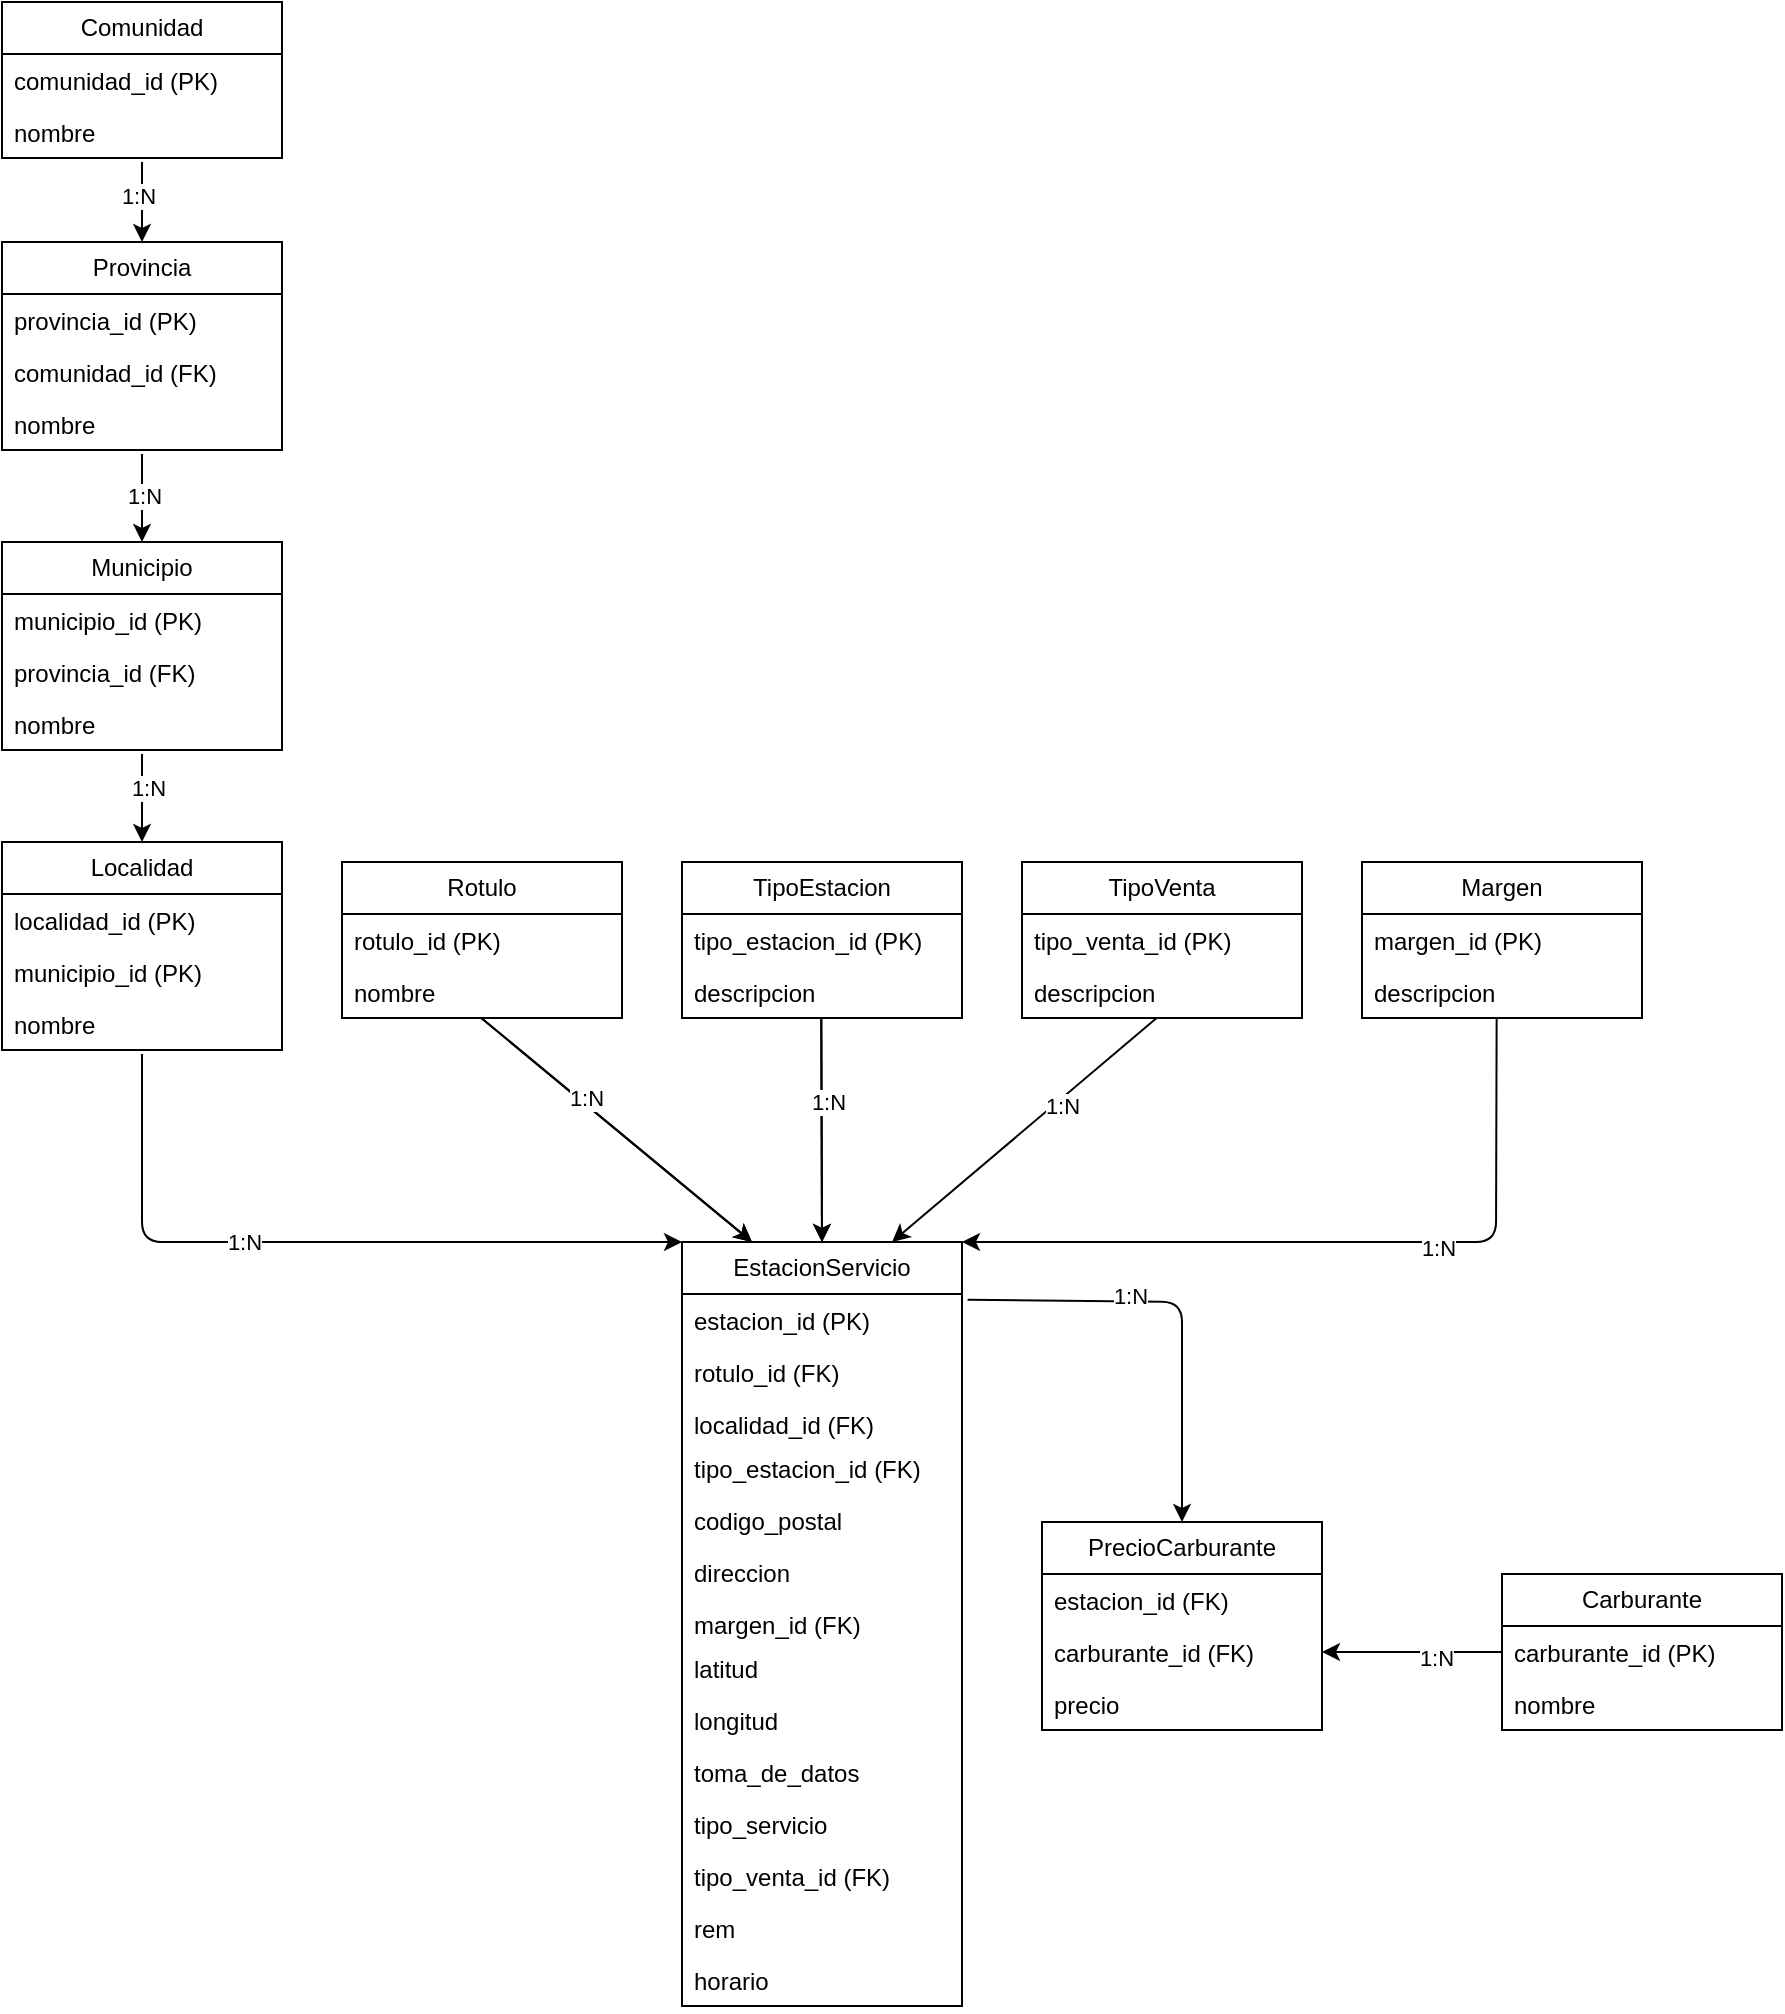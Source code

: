 <mxfile version="22.1.18" type="device">
  <diagram id="C5RBs43oDa-KdzZeNtuy" name="Page-1">
    <mxGraphModel dx="1562" dy="909" grid="1" gridSize="10" guides="1" tooltips="1" connect="1" arrows="1" fold="1" page="1" pageScale="1" pageWidth="1169" pageHeight="1654" math="0" shadow="0">
      <root>
        <mxCell id="WIyWlLk6GJQsqaUBKTNV-0" />
        <mxCell id="WIyWlLk6GJQsqaUBKTNV-1" parent="WIyWlLk6GJQsqaUBKTNV-0" />
        <mxCell id="Y3M50Y6j-PPYXHXEaoRl-0" value="Provincia&lt;br/&gt;" style="swimlane;fontStyle=0;childLayout=stackLayout;horizontal=1;startSize=26;fillColor=none;horizontalStack=0;resizeParent=1;resizeParentMax=0;resizeLast=0;collapsible=1;marginBottom=0;whiteSpace=wrap;html=1;" vertex="1" parent="WIyWlLk6GJQsqaUBKTNV-1">
          <mxGeometry x="40" y="160" width="140" height="104" as="geometry" />
        </mxCell>
        <mxCell id="Y3M50Y6j-PPYXHXEaoRl-1" value="provincia_id (PK)" style="text;strokeColor=none;fillColor=none;align=left;verticalAlign=top;spacingLeft=4;spacingRight=4;overflow=hidden;rotatable=0;points=[[0,0.5],[1,0.5]];portConstraint=eastwest;whiteSpace=wrap;html=1;" vertex="1" parent="Y3M50Y6j-PPYXHXEaoRl-0">
          <mxGeometry y="26" width="140" height="26" as="geometry" />
        </mxCell>
        <mxCell id="Y3M50Y6j-PPYXHXEaoRl-2" value="comunidad_id (FK)" style="text;strokeColor=none;fillColor=none;align=left;verticalAlign=top;spacingLeft=4;spacingRight=4;overflow=hidden;rotatable=0;points=[[0,0.5],[1,0.5]];portConstraint=eastwest;whiteSpace=wrap;html=1;" vertex="1" parent="Y3M50Y6j-PPYXHXEaoRl-0">
          <mxGeometry y="52" width="140" height="26" as="geometry" />
        </mxCell>
        <mxCell id="Y3M50Y6j-PPYXHXEaoRl-3" value="nombre&lt;br/&gt;" style="text;strokeColor=none;fillColor=none;align=left;verticalAlign=top;spacingLeft=4;spacingRight=4;overflow=hidden;rotatable=0;points=[[0,0.5],[1,0.5]];portConstraint=eastwest;whiteSpace=wrap;html=1;" vertex="1" parent="Y3M50Y6j-PPYXHXEaoRl-0">
          <mxGeometry y="78" width="140" height="26" as="geometry" />
        </mxCell>
        <mxCell id="Y3M50Y6j-PPYXHXEaoRl-4" value="Comunidad&lt;br/&gt;" style="swimlane;fontStyle=0;childLayout=stackLayout;horizontal=1;startSize=26;fillColor=none;horizontalStack=0;resizeParent=1;resizeParentMax=0;resizeLast=0;collapsible=1;marginBottom=0;whiteSpace=wrap;html=1;" vertex="1" parent="WIyWlLk6GJQsqaUBKTNV-1">
          <mxGeometry x="40" y="40" width="140" height="78" as="geometry" />
        </mxCell>
        <mxCell id="Y3M50Y6j-PPYXHXEaoRl-5" value="comunidad_id (PK)" style="text;strokeColor=none;fillColor=none;align=left;verticalAlign=top;spacingLeft=4;spacingRight=4;overflow=hidden;rotatable=0;points=[[0,0.5],[1,0.5]];portConstraint=eastwest;whiteSpace=wrap;html=1;" vertex="1" parent="Y3M50Y6j-PPYXHXEaoRl-4">
          <mxGeometry y="26" width="140" height="26" as="geometry" />
        </mxCell>
        <mxCell id="Y3M50Y6j-PPYXHXEaoRl-6" value="nombre&lt;br/&gt;" style="text;strokeColor=none;fillColor=none;align=left;verticalAlign=top;spacingLeft=4;spacingRight=4;overflow=hidden;rotatable=0;points=[[0,0.5],[1,0.5]];portConstraint=eastwest;whiteSpace=wrap;html=1;" vertex="1" parent="Y3M50Y6j-PPYXHXEaoRl-4">
          <mxGeometry y="52" width="140" height="26" as="geometry" />
        </mxCell>
        <mxCell id="Y3M50Y6j-PPYXHXEaoRl-8" value="Municipio&lt;br/&gt;" style="swimlane;fontStyle=0;childLayout=stackLayout;horizontal=1;startSize=26;fillColor=none;horizontalStack=0;resizeParent=1;resizeParentMax=0;resizeLast=0;collapsible=1;marginBottom=0;whiteSpace=wrap;html=1;" vertex="1" parent="WIyWlLk6GJQsqaUBKTNV-1">
          <mxGeometry x="40" y="310" width="140" height="104" as="geometry" />
        </mxCell>
        <mxCell id="Y3M50Y6j-PPYXHXEaoRl-9" value="municipio_id (PK)" style="text;strokeColor=none;fillColor=none;align=left;verticalAlign=top;spacingLeft=4;spacingRight=4;overflow=hidden;rotatable=0;points=[[0,0.5],[1,0.5]];portConstraint=eastwest;whiteSpace=wrap;html=1;" vertex="1" parent="Y3M50Y6j-PPYXHXEaoRl-8">
          <mxGeometry y="26" width="140" height="26" as="geometry" />
        </mxCell>
        <mxCell id="Y3M50Y6j-PPYXHXEaoRl-10" value="provincia_id (FK)" style="text;strokeColor=none;fillColor=none;align=left;verticalAlign=top;spacingLeft=4;spacingRight=4;overflow=hidden;rotatable=0;points=[[0,0.5],[1,0.5]];portConstraint=eastwest;whiteSpace=wrap;html=1;" vertex="1" parent="Y3M50Y6j-PPYXHXEaoRl-8">
          <mxGeometry y="52" width="140" height="26" as="geometry" />
        </mxCell>
        <mxCell id="Y3M50Y6j-PPYXHXEaoRl-11" value="nombre&lt;br/&gt;" style="text;strokeColor=none;fillColor=none;align=left;verticalAlign=top;spacingLeft=4;spacingRight=4;overflow=hidden;rotatable=0;points=[[0,0.5],[1,0.5]];portConstraint=eastwest;whiteSpace=wrap;html=1;" vertex="1" parent="Y3M50Y6j-PPYXHXEaoRl-8">
          <mxGeometry y="78" width="140" height="26" as="geometry" />
        </mxCell>
        <mxCell id="Y3M50Y6j-PPYXHXEaoRl-13" value="Localidad&lt;br/&gt;" style="swimlane;fontStyle=0;childLayout=stackLayout;horizontal=1;startSize=26;fillColor=none;horizontalStack=0;resizeParent=1;resizeParentMax=0;resizeLast=0;collapsible=1;marginBottom=0;whiteSpace=wrap;html=1;" vertex="1" parent="WIyWlLk6GJQsqaUBKTNV-1">
          <mxGeometry x="40" y="460" width="140" height="104" as="geometry" />
        </mxCell>
        <mxCell id="Y3M50Y6j-PPYXHXEaoRl-14" value="localidad_id (PK)" style="text;strokeColor=none;fillColor=none;align=left;verticalAlign=top;spacingLeft=4;spacingRight=4;overflow=hidden;rotatable=0;points=[[0,0.5],[1,0.5]];portConstraint=eastwest;whiteSpace=wrap;html=1;" vertex="1" parent="Y3M50Y6j-PPYXHXEaoRl-13">
          <mxGeometry y="26" width="140" height="26" as="geometry" />
        </mxCell>
        <mxCell id="Y3M50Y6j-PPYXHXEaoRl-15" value="municipio_id (PK)" style="text;strokeColor=none;fillColor=none;align=left;verticalAlign=top;spacingLeft=4;spacingRight=4;overflow=hidden;rotatable=0;points=[[0,0.5],[1,0.5]];portConstraint=eastwest;whiteSpace=wrap;html=1;" vertex="1" parent="Y3M50Y6j-PPYXHXEaoRl-13">
          <mxGeometry y="52" width="140" height="26" as="geometry" />
        </mxCell>
        <mxCell id="Y3M50Y6j-PPYXHXEaoRl-16" value="nombre&lt;br/&gt;" style="text;strokeColor=none;fillColor=none;align=left;verticalAlign=top;spacingLeft=4;spacingRight=4;overflow=hidden;rotatable=0;points=[[0,0.5],[1,0.5]];portConstraint=eastwest;whiteSpace=wrap;html=1;" vertex="1" parent="Y3M50Y6j-PPYXHXEaoRl-13">
          <mxGeometry y="78" width="140" height="26" as="geometry" />
        </mxCell>
        <mxCell id="Y3M50Y6j-PPYXHXEaoRl-17" value="Rotulo&lt;br/&gt;" style="swimlane;fontStyle=0;childLayout=stackLayout;horizontal=1;startSize=26;fillColor=none;horizontalStack=0;resizeParent=1;resizeParentMax=0;resizeLast=0;collapsible=1;marginBottom=0;whiteSpace=wrap;html=1;" vertex="1" parent="WIyWlLk6GJQsqaUBKTNV-1">
          <mxGeometry x="210" y="470" width="140" height="78" as="geometry" />
        </mxCell>
        <mxCell id="Y3M50Y6j-PPYXHXEaoRl-18" value="rotulo_id (PK)" style="text;strokeColor=none;fillColor=none;align=left;verticalAlign=top;spacingLeft=4;spacingRight=4;overflow=hidden;rotatable=0;points=[[0,0.5],[1,0.5]];portConstraint=eastwest;whiteSpace=wrap;html=1;" vertex="1" parent="Y3M50Y6j-PPYXHXEaoRl-17">
          <mxGeometry y="26" width="140" height="26" as="geometry" />
        </mxCell>
        <mxCell id="Y3M50Y6j-PPYXHXEaoRl-19" value="nombre&lt;br/&gt;" style="text;strokeColor=none;fillColor=none;align=left;verticalAlign=top;spacingLeft=4;spacingRight=4;overflow=hidden;rotatable=0;points=[[0,0.5],[1,0.5]];portConstraint=eastwest;whiteSpace=wrap;html=1;" vertex="1" parent="Y3M50Y6j-PPYXHXEaoRl-17">
          <mxGeometry y="52" width="140" height="26" as="geometry" />
        </mxCell>
        <mxCell id="Y3M50Y6j-PPYXHXEaoRl-21" value="TipoEstacion&lt;br/&gt;" style="swimlane;fontStyle=0;childLayout=stackLayout;horizontal=1;startSize=26;fillColor=none;horizontalStack=0;resizeParent=1;resizeParentMax=0;resizeLast=0;collapsible=1;marginBottom=0;whiteSpace=wrap;html=1;" vertex="1" parent="WIyWlLk6GJQsqaUBKTNV-1">
          <mxGeometry x="380" y="470" width="140" height="78" as="geometry" />
        </mxCell>
        <mxCell id="Y3M50Y6j-PPYXHXEaoRl-22" value="tipo_estacion_id (PK)" style="text;strokeColor=none;fillColor=none;align=left;verticalAlign=top;spacingLeft=4;spacingRight=4;overflow=hidden;rotatable=0;points=[[0,0.5],[1,0.5]];portConstraint=eastwest;whiteSpace=wrap;html=1;" vertex="1" parent="Y3M50Y6j-PPYXHXEaoRl-21">
          <mxGeometry y="26" width="140" height="26" as="geometry" />
        </mxCell>
        <mxCell id="Y3M50Y6j-PPYXHXEaoRl-23" value="descripcion&lt;br/&gt;" style="text;strokeColor=none;fillColor=none;align=left;verticalAlign=top;spacingLeft=4;spacingRight=4;overflow=hidden;rotatable=0;points=[[0,0.5],[1,0.5]];portConstraint=eastwest;whiteSpace=wrap;html=1;" vertex="1" parent="Y3M50Y6j-PPYXHXEaoRl-21">
          <mxGeometry y="52" width="140" height="26" as="geometry" />
        </mxCell>
        <mxCell id="Y3M50Y6j-PPYXHXEaoRl-25" value="TipoVenta&lt;br/&gt;" style="swimlane;fontStyle=0;childLayout=stackLayout;horizontal=1;startSize=26;fillColor=none;horizontalStack=0;resizeParent=1;resizeParentMax=0;resizeLast=0;collapsible=1;marginBottom=0;whiteSpace=wrap;html=1;" vertex="1" parent="WIyWlLk6GJQsqaUBKTNV-1">
          <mxGeometry x="550" y="470" width="140" height="78" as="geometry" />
        </mxCell>
        <mxCell id="Y3M50Y6j-PPYXHXEaoRl-26" value="tipo_venta_id (PK)" style="text;strokeColor=none;fillColor=none;align=left;verticalAlign=top;spacingLeft=4;spacingRight=4;overflow=hidden;rotatable=0;points=[[0,0.5],[1,0.5]];portConstraint=eastwest;whiteSpace=wrap;html=1;" vertex="1" parent="Y3M50Y6j-PPYXHXEaoRl-25">
          <mxGeometry y="26" width="140" height="26" as="geometry" />
        </mxCell>
        <mxCell id="Y3M50Y6j-PPYXHXEaoRl-27" value="descripcion&lt;br/&gt;" style="text;strokeColor=none;fillColor=none;align=left;verticalAlign=top;spacingLeft=4;spacingRight=4;overflow=hidden;rotatable=0;points=[[0,0.5],[1,0.5]];portConstraint=eastwest;whiteSpace=wrap;html=1;" vertex="1" parent="Y3M50Y6j-PPYXHXEaoRl-25">
          <mxGeometry y="52" width="140" height="26" as="geometry" />
        </mxCell>
        <mxCell id="Y3M50Y6j-PPYXHXEaoRl-29" value="Margen&lt;br/&gt;" style="swimlane;fontStyle=0;childLayout=stackLayout;horizontal=1;startSize=26;fillColor=none;horizontalStack=0;resizeParent=1;resizeParentMax=0;resizeLast=0;collapsible=1;marginBottom=0;whiteSpace=wrap;html=1;" vertex="1" parent="WIyWlLk6GJQsqaUBKTNV-1">
          <mxGeometry x="720" y="470" width="140" height="78" as="geometry" />
        </mxCell>
        <mxCell id="Y3M50Y6j-PPYXHXEaoRl-30" value="margen_id (PK)" style="text;strokeColor=none;fillColor=none;align=left;verticalAlign=top;spacingLeft=4;spacingRight=4;overflow=hidden;rotatable=0;points=[[0,0.5],[1,0.5]];portConstraint=eastwest;whiteSpace=wrap;html=1;" vertex="1" parent="Y3M50Y6j-PPYXHXEaoRl-29">
          <mxGeometry y="26" width="140" height="26" as="geometry" />
        </mxCell>
        <mxCell id="Y3M50Y6j-PPYXHXEaoRl-31" value="descripcion&lt;br/&gt;" style="text;strokeColor=none;fillColor=none;align=left;verticalAlign=top;spacingLeft=4;spacingRight=4;overflow=hidden;rotatable=0;points=[[0,0.5],[1,0.5]];portConstraint=eastwest;whiteSpace=wrap;html=1;" vertex="1" parent="Y3M50Y6j-PPYXHXEaoRl-29">
          <mxGeometry y="52" width="140" height="26" as="geometry" />
        </mxCell>
        <mxCell id="Y3M50Y6j-PPYXHXEaoRl-33" value="EstacionServicio&lt;br/&gt;" style="swimlane;fontStyle=0;childLayout=stackLayout;horizontal=1;startSize=26;fillColor=none;horizontalStack=0;resizeParent=1;resizeParentMax=0;resizeLast=0;collapsible=1;marginBottom=0;whiteSpace=wrap;html=1;" vertex="1" parent="WIyWlLk6GJQsqaUBKTNV-1">
          <mxGeometry x="380" y="660" width="140" height="382" as="geometry" />
        </mxCell>
        <mxCell id="Y3M50Y6j-PPYXHXEaoRl-34" value="estacion_id (PK)" style="text;strokeColor=none;fillColor=none;align=left;verticalAlign=top;spacingLeft=4;spacingRight=4;overflow=hidden;rotatable=0;points=[[0,0.5],[1,0.5]];portConstraint=eastwest;whiteSpace=wrap;html=1;" vertex="1" parent="Y3M50Y6j-PPYXHXEaoRl-33">
          <mxGeometry y="26" width="140" height="26" as="geometry" />
        </mxCell>
        <mxCell id="Y3M50Y6j-PPYXHXEaoRl-35" value="rotulo_id (FK)" style="text;strokeColor=none;fillColor=none;align=left;verticalAlign=top;spacingLeft=4;spacingRight=4;overflow=hidden;rotatable=0;points=[[0,0.5],[1,0.5]];portConstraint=eastwest;whiteSpace=wrap;html=1;" vertex="1" parent="Y3M50Y6j-PPYXHXEaoRl-33">
          <mxGeometry y="52" width="140" height="26" as="geometry" />
        </mxCell>
        <mxCell id="Y3M50Y6j-PPYXHXEaoRl-36" value="localidad_id (FK)" style="text;strokeColor=none;fillColor=none;align=left;verticalAlign=top;spacingLeft=4;spacingRight=4;overflow=hidden;rotatable=0;points=[[0,0.5],[1,0.5]];portConstraint=eastwest;whiteSpace=wrap;html=1;" vertex="1" parent="Y3M50Y6j-PPYXHXEaoRl-33">
          <mxGeometry y="78" width="140" height="22" as="geometry" />
        </mxCell>
        <mxCell id="Y3M50Y6j-PPYXHXEaoRl-46" value="tipo_estacion_id (FK)" style="text;strokeColor=none;fillColor=none;align=left;verticalAlign=top;spacingLeft=4;spacingRight=4;overflow=hidden;rotatable=0;points=[[0,0.5],[1,0.5]];portConstraint=eastwest;whiteSpace=wrap;html=1;" vertex="1" parent="Y3M50Y6j-PPYXHXEaoRl-33">
          <mxGeometry y="100" width="140" height="26" as="geometry" />
        </mxCell>
        <mxCell id="Y3M50Y6j-PPYXHXEaoRl-48" value="codigo_postal" style="text;strokeColor=none;fillColor=none;align=left;verticalAlign=top;spacingLeft=4;spacingRight=4;overflow=hidden;rotatable=0;points=[[0,0.5],[1,0.5]];portConstraint=eastwest;whiteSpace=wrap;html=1;" vertex="1" parent="Y3M50Y6j-PPYXHXEaoRl-33">
          <mxGeometry y="126" width="140" height="26" as="geometry" />
        </mxCell>
        <mxCell id="Y3M50Y6j-PPYXHXEaoRl-49" value="direccion" style="text;strokeColor=none;fillColor=none;align=left;verticalAlign=top;spacingLeft=4;spacingRight=4;overflow=hidden;rotatable=0;points=[[0,0.5],[1,0.5]];portConstraint=eastwest;whiteSpace=wrap;html=1;" vertex="1" parent="Y3M50Y6j-PPYXHXEaoRl-33">
          <mxGeometry y="152" width="140" height="26" as="geometry" />
        </mxCell>
        <mxCell id="Y3M50Y6j-PPYXHXEaoRl-50" value="margen_id (FK)" style="text;strokeColor=none;fillColor=none;align=left;verticalAlign=top;spacingLeft=4;spacingRight=4;overflow=hidden;rotatable=0;points=[[0,0.5],[1,0.5]];portConstraint=eastwest;whiteSpace=wrap;html=1;" vertex="1" parent="Y3M50Y6j-PPYXHXEaoRl-33">
          <mxGeometry y="178" width="140" height="22" as="geometry" />
        </mxCell>
        <mxCell id="Y3M50Y6j-PPYXHXEaoRl-51" value="latitud" style="text;strokeColor=none;fillColor=none;align=left;verticalAlign=top;spacingLeft=4;spacingRight=4;overflow=hidden;rotatable=0;points=[[0,0.5],[1,0.5]];portConstraint=eastwest;whiteSpace=wrap;html=1;" vertex="1" parent="Y3M50Y6j-PPYXHXEaoRl-33">
          <mxGeometry y="200" width="140" height="26" as="geometry" />
        </mxCell>
        <mxCell id="Y3M50Y6j-PPYXHXEaoRl-52" value="longitud" style="text;strokeColor=none;fillColor=none;align=left;verticalAlign=top;spacingLeft=4;spacingRight=4;overflow=hidden;rotatable=0;points=[[0,0.5],[1,0.5]];portConstraint=eastwest;whiteSpace=wrap;html=1;" vertex="1" parent="Y3M50Y6j-PPYXHXEaoRl-33">
          <mxGeometry y="226" width="140" height="26" as="geometry" />
        </mxCell>
        <mxCell id="Y3M50Y6j-PPYXHXEaoRl-53" value="toma_de_datos" style="text;strokeColor=none;fillColor=none;align=left;verticalAlign=top;spacingLeft=4;spacingRight=4;overflow=hidden;rotatable=0;points=[[0,0.5],[1,0.5]];portConstraint=eastwest;whiteSpace=wrap;html=1;" vertex="1" parent="Y3M50Y6j-PPYXHXEaoRl-33">
          <mxGeometry y="252" width="140" height="26" as="geometry" />
        </mxCell>
        <mxCell id="Y3M50Y6j-PPYXHXEaoRl-54" value="tipo_servicio" style="text;strokeColor=none;fillColor=none;align=left;verticalAlign=top;spacingLeft=4;spacingRight=4;overflow=hidden;rotatable=0;points=[[0,0.5],[1,0.5]];portConstraint=eastwest;whiteSpace=wrap;html=1;" vertex="1" parent="Y3M50Y6j-PPYXHXEaoRl-33">
          <mxGeometry y="278" width="140" height="26" as="geometry" />
        </mxCell>
        <mxCell id="Y3M50Y6j-PPYXHXEaoRl-55" value="tipo_venta_id (FK)" style="text;strokeColor=none;fillColor=none;align=left;verticalAlign=top;spacingLeft=4;spacingRight=4;overflow=hidden;rotatable=0;points=[[0,0.5],[1,0.5]];portConstraint=eastwest;whiteSpace=wrap;html=1;" vertex="1" parent="Y3M50Y6j-PPYXHXEaoRl-33">
          <mxGeometry y="304" width="140" height="26" as="geometry" />
        </mxCell>
        <mxCell id="Y3M50Y6j-PPYXHXEaoRl-47" value="rem" style="text;strokeColor=none;fillColor=none;align=left;verticalAlign=top;spacingLeft=4;spacingRight=4;overflow=hidden;rotatable=0;points=[[0,0.5],[1,0.5]];portConstraint=eastwest;whiteSpace=wrap;html=1;" vertex="1" parent="Y3M50Y6j-PPYXHXEaoRl-33">
          <mxGeometry y="330" width="140" height="26" as="geometry" />
        </mxCell>
        <mxCell id="Y3M50Y6j-PPYXHXEaoRl-56" value="horario&lt;br/&gt;" style="text;strokeColor=none;fillColor=none;align=left;verticalAlign=top;spacingLeft=4;spacingRight=4;overflow=hidden;rotatable=0;points=[[0,0.5],[1,0.5]];portConstraint=eastwest;whiteSpace=wrap;html=1;" vertex="1" parent="Y3M50Y6j-PPYXHXEaoRl-33">
          <mxGeometry y="356" width="140" height="26" as="geometry" />
        </mxCell>
        <mxCell id="Y3M50Y6j-PPYXHXEaoRl-37" value="PrecioCarburante&lt;br/&gt;" style="swimlane;fontStyle=0;childLayout=stackLayout;horizontal=1;startSize=26;fillColor=none;horizontalStack=0;resizeParent=1;resizeParentMax=0;resizeLast=0;collapsible=1;marginBottom=0;whiteSpace=wrap;html=1;" vertex="1" parent="WIyWlLk6GJQsqaUBKTNV-1">
          <mxGeometry x="560" y="800" width="140" height="104" as="geometry" />
        </mxCell>
        <mxCell id="Y3M50Y6j-PPYXHXEaoRl-38" value="estacion_id (FK)" style="text;strokeColor=none;fillColor=none;align=left;verticalAlign=top;spacingLeft=4;spacingRight=4;overflow=hidden;rotatable=0;points=[[0,0.5],[1,0.5]];portConstraint=eastwest;whiteSpace=wrap;html=1;" vertex="1" parent="Y3M50Y6j-PPYXHXEaoRl-37">
          <mxGeometry y="26" width="140" height="26" as="geometry" />
        </mxCell>
        <mxCell id="Y3M50Y6j-PPYXHXEaoRl-39" value="carburante_id (FK)" style="text;strokeColor=none;fillColor=none;align=left;verticalAlign=top;spacingLeft=4;spacingRight=4;overflow=hidden;rotatable=0;points=[[0,0.5],[1,0.5]];portConstraint=eastwest;whiteSpace=wrap;html=1;" vertex="1" parent="Y3M50Y6j-PPYXHXEaoRl-37">
          <mxGeometry y="52" width="140" height="26" as="geometry" />
        </mxCell>
        <mxCell id="Y3M50Y6j-PPYXHXEaoRl-40" value="precio&lt;br/&gt;" style="text;strokeColor=none;fillColor=none;align=left;verticalAlign=top;spacingLeft=4;spacingRight=4;overflow=hidden;rotatable=0;points=[[0,0.5],[1,0.5]];portConstraint=eastwest;whiteSpace=wrap;html=1;" vertex="1" parent="Y3M50Y6j-PPYXHXEaoRl-37">
          <mxGeometry y="78" width="140" height="26" as="geometry" />
        </mxCell>
        <mxCell id="Y3M50Y6j-PPYXHXEaoRl-41" value="Carburante&lt;br/&gt;" style="swimlane;fontStyle=0;childLayout=stackLayout;horizontal=1;startSize=26;fillColor=none;horizontalStack=0;resizeParent=1;resizeParentMax=0;resizeLast=0;collapsible=1;marginBottom=0;whiteSpace=wrap;html=1;" vertex="1" parent="WIyWlLk6GJQsqaUBKTNV-1">
          <mxGeometry x="790" y="826" width="140" height="78" as="geometry" />
        </mxCell>
        <mxCell id="Y3M50Y6j-PPYXHXEaoRl-42" value="carburante_id (PK)" style="text;strokeColor=none;fillColor=none;align=left;verticalAlign=top;spacingLeft=4;spacingRight=4;overflow=hidden;rotatable=0;points=[[0,0.5],[1,0.5]];portConstraint=eastwest;whiteSpace=wrap;html=1;" vertex="1" parent="Y3M50Y6j-PPYXHXEaoRl-41">
          <mxGeometry y="26" width="140" height="26" as="geometry" />
        </mxCell>
        <mxCell id="Y3M50Y6j-PPYXHXEaoRl-43" value="nombre&lt;br/&gt;" style="text;strokeColor=none;fillColor=none;align=left;verticalAlign=top;spacingLeft=4;spacingRight=4;overflow=hidden;rotatable=0;points=[[0,0.5],[1,0.5]];portConstraint=eastwest;whiteSpace=wrap;html=1;" vertex="1" parent="Y3M50Y6j-PPYXHXEaoRl-41">
          <mxGeometry y="52" width="140" height="26" as="geometry" />
        </mxCell>
        <mxCell id="Y3M50Y6j-PPYXHXEaoRl-58" value="" style="endArrow=classic;html=1;rounded=0;entryX=0.5;entryY=0;entryDx=0;entryDy=0;" edge="1" parent="WIyWlLk6GJQsqaUBKTNV-1" target="Y3M50Y6j-PPYXHXEaoRl-0">
          <mxGeometry width="50" height="50" relative="1" as="geometry">
            <mxPoint x="110" y="120" as="sourcePoint" />
            <mxPoint x="270" y="130" as="targetPoint" />
          </mxGeometry>
        </mxCell>
        <mxCell id="Y3M50Y6j-PPYXHXEaoRl-70" value="1:N" style="edgeLabel;html=1;align=center;verticalAlign=middle;resizable=0;points=[];" vertex="1" connectable="0" parent="Y3M50Y6j-PPYXHXEaoRl-58">
          <mxGeometry x="-0.179" y="-2" relative="1" as="geometry">
            <mxPoint as="offset" />
          </mxGeometry>
        </mxCell>
        <mxCell id="Y3M50Y6j-PPYXHXEaoRl-61" value="" style="endArrow=classic;html=1;rounded=0;entryX=0.5;entryY=0;entryDx=0;entryDy=0;" edge="1" parent="WIyWlLk6GJQsqaUBKTNV-1" target="Y3M50Y6j-PPYXHXEaoRl-8">
          <mxGeometry width="50" height="50" relative="1" as="geometry">
            <mxPoint x="110" y="266" as="sourcePoint" />
            <mxPoint x="110" y="306" as="targetPoint" />
          </mxGeometry>
        </mxCell>
        <mxCell id="Y3M50Y6j-PPYXHXEaoRl-69" value="1:N" style="edgeLabel;html=1;align=center;verticalAlign=middle;resizable=0;points=[];" vertex="1" connectable="0" parent="Y3M50Y6j-PPYXHXEaoRl-61">
          <mxGeometry x="-0.065" y="1" relative="1" as="geometry">
            <mxPoint as="offset" />
          </mxGeometry>
        </mxCell>
        <mxCell id="Y3M50Y6j-PPYXHXEaoRl-63" value="" style="endArrow=classic;html=1;rounded=0;" edge="1" parent="WIyWlLk6GJQsqaUBKTNV-1">
          <mxGeometry width="50" height="50" relative="1" as="geometry">
            <mxPoint x="110" y="416" as="sourcePoint" />
            <mxPoint x="110" y="460" as="targetPoint" />
          </mxGeometry>
        </mxCell>
        <mxCell id="Y3M50Y6j-PPYXHXEaoRl-68" value="1:N" style="edgeLabel;html=1;align=center;verticalAlign=middle;resizable=0;points=[];" vertex="1" connectable="0" parent="Y3M50Y6j-PPYXHXEaoRl-63">
          <mxGeometry x="-0.253" y="3" relative="1" as="geometry">
            <mxPoint as="offset" />
          </mxGeometry>
        </mxCell>
        <mxCell id="Y3M50Y6j-PPYXHXEaoRl-71" value="" style="endArrow=classic;html=1;rounded=0;entryX=0.25;entryY=0;entryDx=0;entryDy=0;curved=1;" edge="1" parent="WIyWlLk6GJQsqaUBKTNV-1" target="Y3M50Y6j-PPYXHXEaoRl-33">
          <mxGeometry width="50" height="50" relative="1" as="geometry">
            <mxPoint x="279.64" y="548" as="sourcePoint" />
            <mxPoint x="419" y="671" as="targetPoint" />
          </mxGeometry>
        </mxCell>
        <mxCell id="Y3M50Y6j-PPYXHXEaoRl-72" value="1:N" style="edgeLabel;html=1;align=center;verticalAlign=middle;resizable=0;points=[];" vertex="1" connectable="0" parent="Y3M50Y6j-PPYXHXEaoRl-71">
          <mxGeometry x="-0.253" y="3" relative="1" as="geometry">
            <mxPoint as="offset" />
          </mxGeometry>
        </mxCell>
        <mxCell id="Y3M50Y6j-PPYXHXEaoRl-73" value="" style="endArrow=classic;html=1;rounded=0;entryX=0.5;entryY=0;entryDx=0;entryDy=0;curved=1;" edge="1" parent="WIyWlLk6GJQsqaUBKTNV-1" target="Y3M50Y6j-PPYXHXEaoRl-33">
          <mxGeometry width="50" height="50" relative="1" as="geometry">
            <mxPoint x="449.64" y="548" as="sourcePoint" />
            <mxPoint x="449.64" y="592" as="targetPoint" />
          </mxGeometry>
        </mxCell>
        <mxCell id="Y3M50Y6j-PPYXHXEaoRl-74" value="1:N" style="edgeLabel;html=1;align=center;verticalAlign=middle;resizable=0;points=[];" vertex="1" connectable="0" parent="Y3M50Y6j-PPYXHXEaoRl-73">
          <mxGeometry x="-0.253" y="3" relative="1" as="geometry">
            <mxPoint as="offset" />
          </mxGeometry>
        </mxCell>
        <mxCell id="Y3M50Y6j-PPYXHXEaoRl-81" value="" style="endArrow=classic;html=1;rounded=1;entryX=0.75;entryY=0;entryDx=0;entryDy=0;curved=0;" edge="1" parent="WIyWlLk6GJQsqaUBKTNV-1" target="Y3M50Y6j-PPYXHXEaoRl-33">
          <mxGeometry width="50" height="50" relative="1" as="geometry">
            <mxPoint x="617.32" y="548" as="sourcePoint" />
            <mxPoint x="622.68" y="640" as="targetPoint" />
          </mxGeometry>
        </mxCell>
        <mxCell id="Y3M50Y6j-PPYXHXEaoRl-82" value="1:N" style="edgeLabel;html=1;align=center;verticalAlign=middle;resizable=0;points=[];" vertex="1" connectable="0" parent="Y3M50Y6j-PPYXHXEaoRl-81">
          <mxGeometry x="-0.253" y="3" relative="1" as="geometry">
            <mxPoint as="offset" />
          </mxGeometry>
        </mxCell>
        <mxCell id="Y3M50Y6j-PPYXHXEaoRl-83" value="" style="endArrow=classic;html=1;rounded=1;entryX=1;entryY=0;entryDx=0;entryDy=0;curved=0;" edge="1" parent="WIyWlLk6GJQsqaUBKTNV-1" target="Y3M50Y6j-PPYXHXEaoRl-33">
          <mxGeometry width="50" height="50" relative="1" as="geometry">
            <mxPoint x="787.32" y="548" as="sourcePoint" />
            <mxPoint x="792.68" y="640" as="targetPoint" />
            <Array as="points">
              <mxPoint x="787" y="660" />
            </Array>
          </mxGeometry>
        </mxCell>
        <mxCell id="Y3M50Y6j-PPYXHXEaoRl-84" value="1:N" style="edgeLabel;html=1;align=center;verticalAlign=middle;resizable=0;points=[];" vertex="1" connectable="0" parent="Y3M50Y6j-PPYXHXEaoRl-83">
          <mxGeometry x="-0.253" y="3" relative="1" as="geometry">
            <mxPoint as="offset" />
          </mxGeometry>
        </mxCell>
        <mxCell id="Y3M50Y6j-PPYXHXEaoRl-92" value="" style="endArrow=classic;html=1;rounded=1;entryX=0.5;entryY=0;entryDx=0;entryDy=0;exitX=1.02;exitY=0.11;exitDx=0;exitDy=0;exitPerimeter=0;curved=0;" edge="1" parent="WIyWlLk6GJQsqaUBKTNV-1" source="Y3M50Y6j-PPYXHXEaoRl-34" target="Y3M50Y6j-PPYXHXEaoRl-37">
          <mxGeometry width="50" height="50" relative="1" as="geometry">
            <mxPoint x="860.0" y="640" as="sourcePoint" />
            <mxPoint x="592.68" y="752" as="targetPoint" />
            <Array as="points">
              <mxPoint x="630" y="690" />
            </Array>
          </mxGeometry>
        </mxCell>
        <mxCell id="Y3M50Y6j-PPYXHXEaoRl-93" value="1:N" style="edgeLabel;html=1;align=center;verticalAlign=middle;resizable=0;points=[];" vertex="1" connectable="0" parent="Y3M50Y6j-PPYXHXEaoRl-92">
          <mxGeometry x="-0.253" y="3" relative="1" as="geometry">
            <mxPoint as="offset" />
          </mxGeometry>
        </mxCell>
        <mxCell id="Y3M50Y6j-PPYXHXEaoRl-94" value="" style="endArrow=classic;html=1;rounded=1;entryX=1;entryY=0.5;entryDx=0;entryDy=0;exitX=0;exitY=0.5;exitDx=0;exitDy=0;curved=0;" edge="1" parent="WIyWlLk6GJQsqaUBKTNV-1" source="Y3M50Y6j-PPYXHXEaoRl-42" target="Y3M50Y6j-PPYXHXEaoRl-39">
          <mxGeometry width="50" height="50" relative="1" as="geometry">
            <mxPoint x="807.32" y="568" as="sourcePoint" />
            <mxPoint x="540" y="680" as="targetPoint" />
          </mxGeometry>
        </mxCell>
        <mxCell id="Y3M50Y6j-PPYXHXEaoRl-95" value="1:N" style="edgeLabel;html=1;align=center;verticalAlign=middle;resizable=0;points=[];" vertex="1" connectable="0" parent="Y3M50Y6j-PPYXHXEaoRl-94">
          <mxGeometry x="-0.253" y="3" relative="1" as="geometry">
            <mxPoint as="offset" />
          </mxGeometry>
        </mxCell>
        <mxCell id="Y3M50Y6j-PPYXHXEaoRl-96" value="" style="endArrow=classic;html=1;rounded=1;entryX=0;entryY=0;entryDx=0;entryDy=0;curved=0;" edge="1" parent="WIyWlLk6GJQsqaUBKTNV-1">
          <mxGeometry width="50" height="50" relative="1" as="geometry">
            <mxPoint x="110" y="566" as="sourcePoint" />
            <mxPoint x="380" y="660" as="targetPoint" />
            <Array as="points">
              <mxPoint x="110" y="660" />
            </Array>
          </mxGeometry>
        </mxCell>
        <mxCell id="Y3M50Y6j-PPYXHXEaoRl-97" value="1:N" style="edgeLabel;html=1;align=center;verticalAlign=middle;resizable=0;points=[];" vertex="1" connectable="0" parent="Y3M50Y6j-PPYXHXEaoRl-96">
          <mxGeometry x="-0.202" relative="1" as="geometry">
            <mxPoint as="offset" />
          </mxGeometry>
        </mxCell>
        <mxCell id="Y3M50Y6j-PPYXHXEaoRl-98" value="" style="endArrow=classic;html=1;rounded=1;entryX=0.25;entryY=0;entryDx=0;entryDy=0;curved=0;" edge="1" parent="WIyWlLk6GJQsqaUBKTNV-1">
          <mxGeometry width="50" height="50" relative="1" as="geometry">
            <mxPoint x="279.64" y="548" as="sourcePoint" />
            <mxPoint x="415" y="660" as="targetPoint" />
          </mxGeometry>
        </mxCell>
        <mxCell id="Y3M50Y6j-PPYXHXEaoRl-99" value="1:N" style="edgeLabel;html=1;align=center;verticalAlign=middle;resizable=0;points=[];" vertex="1" connectable="0" parent="Y3M50Y6j-PPYXHXEaoRl-98">
          <mxGeometry x="-0.253" y="3" relative="1" as="geometry">
            <mxPoint as="offset" />
          </mxGeometry>
        </mxCell>
        <mxCell id="Y3M50Y6j-PPYXHXEaoRl-100" value="" style="endArrow=classic;html=1;rounded=1;entryX=0.5;entryY=0;entryDx=0;entryDy=0;curved=0;" edge="1" parent="WIyWlLk6GJQsqaUBKTNV-1">
          <mxGeometry width="50" height="50" relative="1" as="geometry">
            <mxPoint x="449.64" y="548" as="sourcePoint" />
            <mxPoint x="450" y="660" as="targetPoint" />
          </mxGeometry>
        </mxCell>
        <mxCell id="Y3M50Y6j-PPYXHXEaoRl-101" value="1:N" style="edgeLabel;html=1;align=center;verticalAlign=middle;resizable=0;points=[];" vertex="1" connectable="0" parent="Y3M50Y6j-PPYXHXEaoRl-100">
          <mxGeometry x="-0.253" y="3" relative="1" as="geometry">
            <mxPoint as="offset" />
          </mxGeometry>
        </mxCell>
      </root>
    </mxGraphModel>
  </diagram>
</mxfile>
